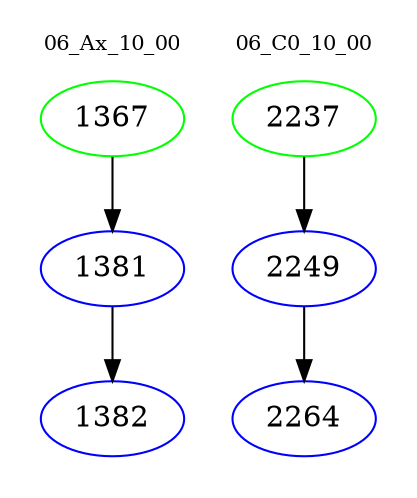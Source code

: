 digraph{
subgraph cluster_0 {
color = white
label = "06_Ax_10_00";
fontsize=10;
T0_1367 [label="1367", color="green"]
T0_1367 -> T0_1381 [color="black"]
T0_1381 [label="1381", color="blue"]
T0_1381 -> T0_1382 [color="black"]
T0_1382 [label="1382", color="blue"]
}
subgraph cluster_1 {
color = white
label = "06_C0_10_00";
fontsize=10;
T1_2237 [label="2237", color="green"]
T1_2237 -> T1_2249 [color="black"]
T1_2249 [label="2249", color="blue"]
T1_2249 -> T1_2264 [color="black"]
T1_2264 [label="2264", color="blue"]
}
}
